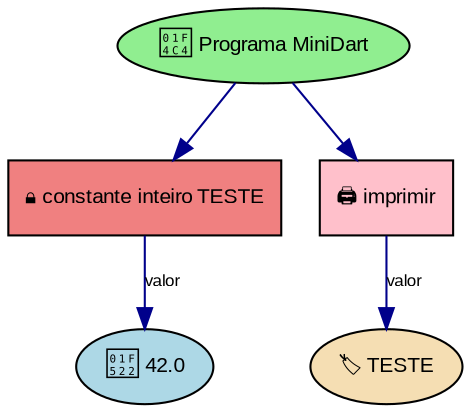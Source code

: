 digraph AST {
  rankdir=TB;
  node [shape=box, style=filled, fontname="Arial", fontsize=10];
  edge [color=darkblue, fontname="Arial", fontsize=8];

  node_0 [label="📄 Programa MiniDart", fillcolor=lightgreen, shape=ellipse];
  node_1 [label="🔒 constante inteiro TESTE", fillcolor=lightcoral];
  node_2 [label="🔢 42.0", fillcolor=lightblue, shape=ellipse];
  node_1 -> node_2 [label="valor"];
  node_0 -> node_1;
  node_3 [label="🖨️ imprimir", fillcolor=pink];
  node_4 [label="🏷️ TESTE", fillcolor=wheat, shape=ellipse];
  node_3 -> node_4 [label="valor"];
  node_0 -> node_3;
}
